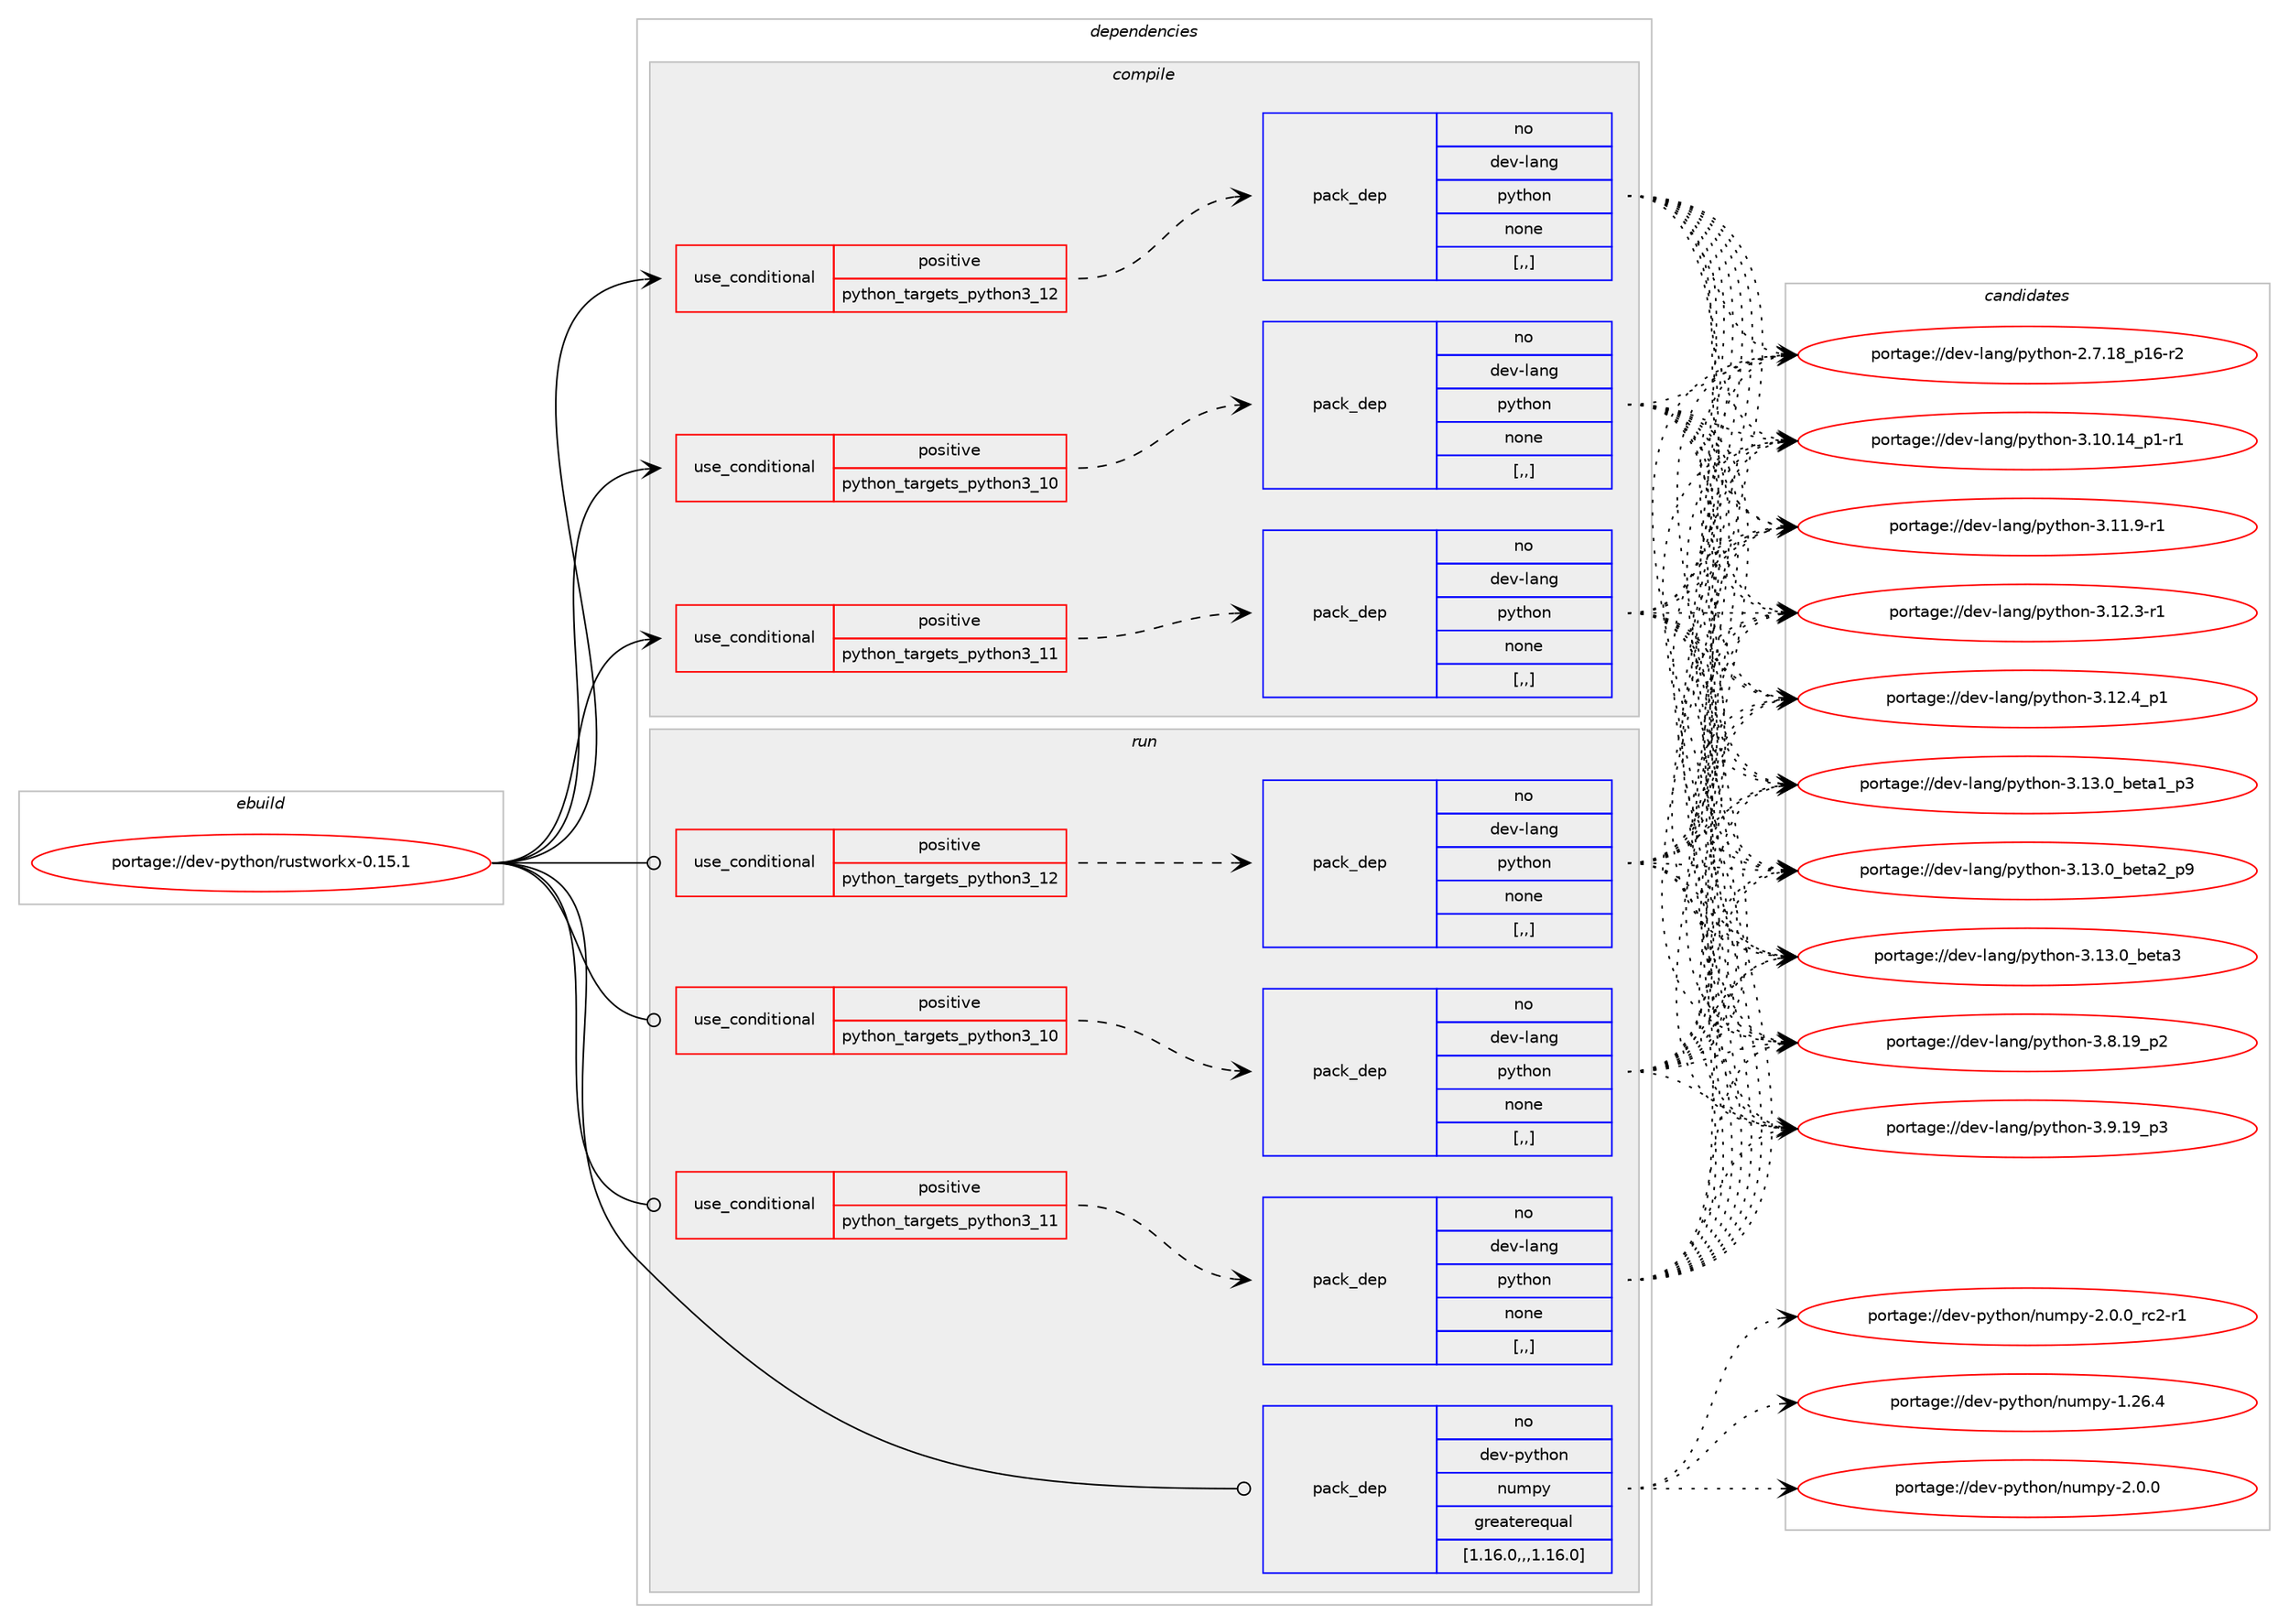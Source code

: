 digraph prolog {

# *************
# Graph options
# *************

newrank=true;
concentrate=true;
compound=true;
graph [rankdir=LR,fontname=Helvetica,fontsize=10,ranksep=1.5];#, ranksep=2.5, nodesep=0.2];
edge  [arrowhead=vee];
node  [fontname=Helvetica,fontsize=10];

# **********
# The ebuild
# **********

subgraph cluster_leftcol {
color=gray;
rank=same;
label=<<i>ebuild</i>>;
id [label="portage://dev-python/rustworkx-0.15.1", color=red, width=4, href="../dev-python/rustworkx-0.15.1.svg"];
}

# ****************
# The dependencies
# ****************

subgraph cluster_midcol {
color=gray;
label=<<i>dependencies</i>>;
subgraph cluster_compile {
fillcolor="#eeeeee";
style=filled;
label=<<i>compile</i>>;
subgraph cond37945 {
dependency158281 [label=<<TABLE BORDER="0" CELLBORDER="1" CELLSPACING="0" CELLPADDING="4"><TR><TD ROWSPAN="3" CELLPADDING="10">use_conditional</TD></TR><TR><TD>positive</TD></TR><TR><TD>python_targets_python3_10</TD></TR></TABLE>>, shape=none, color=red];
subgraph pack119098 {
dependency158282 [label=<<TABLE BORDER="0" CELLBORDER="1" CELLSPACING="0" CELLPADDING="4" WIDTH="220"><TR><TD ROWSPAN="6" CELLPADDING="30">pack_dep</TD></TR><TR><TD WIDTH="110">no</TD></TR><TR><TD>dev-lang</TD></TR><TR><TD>python</TD></TR><TR><TD>none</TD></TR><TR><TD>[,,]</TD></TR></TABLE>>, shape=none, color=blue];
}
dependency158281:e -> dependency158282:w [weight=20,style="dashed",arrowhead="vee"];
}
id:e -> dependency158281:w [weight=20,style="solid",arrowhead="vee"];
subgraph cond37946 {
dependency158283 [label=<<TABLE BORDER="0" CELLBORDER="1" CELLSPACING="0" CELLPADDING="4"><TR><TD ROWSPAN="3" CELLPADDING="10">use_conditional</TD></TR><TR><TD>positive</TD></TR><TR><TD>python_targets_python3_11</TD></TR></TABLE>>, shape=none, color=red];
subgraph pack119099 {
dependency158284 [label=<<TABLE BORDER="0" CELLBORDER="1" CELLSPACING="0" CELLPADDING="4" WIDTH="220"><TR><TD ROWSPAN="6" CELLPADDING="30">pack_dep</TD></TR><TR><TD WIDTH="110">no</TD></TR><TR><TD>dev-lang</TD></TR><TR><TD>python</TD></TR><TR><TD>none</TD></TR><TR><TD>[,,]</TD></TR></TABLE>>, shape=none, color=blue];
}
dependency158283:e -> dependency158284:w [weight=20,style="dashed",arrowhead="vee"];
}
id:e -> dependency158283:w [weight=20,style="solid",arrowhead="vee"];
subgraph cond37947 {
dependency158285 [label=<<TABLE BORDER="0" CELLBORDER="1" CELLSPACING="0" CELLPADDING="4"><TR><TD ROWSPAN="3" CELLPADDING="10">use_conditional</TD></TR><TR><TD>positive</TD></TR><TR><TD>python_targets_python3_12</TD></TR></TABLE>>, shape=none, color=red];
subgraph pack119100 {
dependency158286 [label=<<TABLE BORDER="0" CELLBORDER="1" CELLSPACING="0" CELLPADDING="4" WIDTH="220"><TR><TD ROWSPAN="6" CELLPADDING="30">pack_dep</TD></TR><TR><TD WIDTH="110">no</TD></TR><TR><TD>dev-lang</TD></TR><TR><TD>python</TD></TR><TR><TD>none</TD></TR><TR><TD>[,,]</TD></TR></TABLE>>, shape=none, color=blue];
}
dependency158285:e -> dependency158286:w [weight=20,style="dashed",arrowhead="vee"];
}
id:e -> dependency158285:w [weight=20,style="solid",arrowhead="vee"];
}
subgraph cluster_compileandrun {
fillcolor="#eeeeee";
style=filled;
label=<<i>compile and run</i>>;
}
subgraph cluster_run {
fillcolor="#eeeeee";
style=filled;
label=<<i>run</i>>;
subgraph cond37948 {
dependency158287 [label=<<TABLE BORDER="0" CELLBORDER="1" CELLSPACING="0" CELLPADDING="4"><TR><TD ROWSPAN="3" CELLPADDING="10">use_conditional</TD></TR><TR><TD>positive</TD></TR><TR><TD>python_targets_python3_10</TD></TR></TABLE>>, shape=none, color=red];
subgraph pack119101 {
dependency158288 [label=<<TABLE BORDER="0" CELLBORDER="1" CELLSPACING="0" CELLPADDING="4" WIDTH="220"><TR><TD ROWSPAN="6" CELLPADDING="30">pack_dep</TD></TR><TR><TD WIDTH="110">no</TD></TR><TR><TD>dev-lang</TD></TR><TR><TD>python</TD></TR><TR><TD>none</TD></TR><TR><TD>[,,]</TD></TR></TABLE>>, shape=none, color=blue];
}
dependency158287:e -> dependency158288:w [weight=20,style="dashed",arrowhead="vee"];
}
id:e -> dependency158287:w [weight=20,style="solid",arrowhead="odot"];
subgraph cond37949 {
dependency158289 [label=<<TABLE BORDER="0" CELLBORDER="1" CELLSPACING="0" CELLPADDING="4"><TR><TD ROWSPAN="3" CELLPADDING="10">use_conditional</TD></TR><TR><TD>positive</TD></TR><TR><TD>python_targets_python3_11</TD></TR></TABLE>>, shape=none, color=red];
subgraph pack119102 {
dependency158290 [label=<<TABLE BORDER="0" CELLBORDER="1" CELLSPACING="0" CELLPADDING="4" WIDTH="220"><TR><TD ROWSPAN="6" CELLPADDING="30">pack_dep</TD></TR><TR><TD WIDTH="110">no</TD></TR><TR><TD>dev-lang</TD></TR><TR><TD>python</TD></TR><TR><TD>none</TD></TR><TR><TD>[,,]</TD></TR></TABLE>>, shape=none, color=blue];
}
dependency158289:e -> dependency158290:w [weight=20,style="dashed",arrowhead="vee"];
}
id:e -> dependency158289:w [weight=20,style="solid",arrowhead="odot"];
subgraph cond37950 {
dependency158291 [label=<<TABLE BORDER="0" CELLBORDER="1" CELLSPACING="0" CELLPADDING="4"><TR><TD ROWSPAN="3" CELLPADDING="10">use_conditional</TD></TR><TR><TD>positive</TD></TR><TR><TD>python_targets_python3_12</TD></TR></TABLE>>, shape=none, color=red];
subgraph pack119103 {
dependency158292 [label=<<TABLE BORDER="0" CELLBORDER="1" CELLSPACING="0" CELLPADDING="4" WIDTH="220"><TR><TD ROWSPAN="6" CELLPADDING="30">pack_dep</TD></TR><TR><TD WIDTH="110">no</TD></TR><TR><TD>dev-lang</TD></TR><TR><TD>python</TD></TR><TR><TD>none</TD></TR><TR><TD>[,,]</TD></TR></TABLE>>, shape=none, color=blue];
}
dependency158291:e -> dependency158292:w [weight=20,style="dashed",arrowhead="vee"];
}
id:e -> dependency158291:w [weight=20,style="solid",arrowhead="odot"];
subgraph pack119104 {
dependency158293 [label=<<TABLE BORDER="0" CELLBORDER="1" CELLSPACING="0" CELLPADDING="4" WIDTH="220"><TR><TD ROWSPAN="6" CELLPADDING="30">pack_dep</TD></TR><TR><TD WIDTH="110">no</TD></TR><TR><TD>dev-python</TD></TR><TR><TD>numpy</TD></TR><TR><TD>greaterequal</TD></TR><TR><TD>[1.16.0,,,1.16.0]</TD></TR></TABLE>>, shape=none, color=blue];
}
id:e -> dependency158293:w [weight=20,style="solid",arrowhead="odot"];
}
}

# **************
# The candidates
# **************

subgraph cluster_choices {
rank=same;
color=gray;
label=<<i>candidates</i>>;

subgraph choice119098 {
color=black;
nodesep=1;
choice100101118451089711010347112121116104111110455046554649569511249544511450 [label="portage://dev-lang/python-2.7.18_p16-r2", color=red, width=4,href="../dev-lang/python-2.7.18_p16-r2.svg"];
choice100101118451089711010347112121116104111110455146494846495295112494511449 [label="portage://dev-lang/python-3.10.14_p1-r1", color=red, width=4,href="../dev-lang/python-3.10.14_p1-r1.svg"];
choice100101118451089711010347112121116104111110455146494946574511449 [label="portage://dev-lang/python-3.11.9-r1", color=red, width=4,href="../dev-lang/python-3.11.9-r1.svg"];
choice100101118451089711010347112121116104111110455146495046514511449 [label="portage://dev-lang/python-3.12.3-r1", color=red, width=4,href="../dev-lang/python-3.12.3-r1.svg"];
choice100101118451089711010347112121116104111110455146495046529511249 [label="portage://dev-lang/python-3.12.4_p1", color=red, width=4,href="../dev-lang/python-3.12.4_p1.svg"];
choice10010111845108971101034711212111610411111045514649514648959810111697499511251 [label="portage://dev-lang/python-3.13.0_beta1_p3", color=red, width=4,href="../dev-lang/python-3.13.0_beta1_p3.svg"];
choice10010111845108971101034711212111610411111045514649514648959810111697509511257 [label="portage://dev-lang/python-3.13.0_beta2_p9", color=red, width=4,href="../dev-lang/python-3.13.0_beta2_p9.svg"];
choice1001011184510897110103471121211161041111104551464951464895981011169751 [label="portage://dev-lang/python-3.13.0_beta3", color=red, width=4,href="../dev-lang/python-3.13.0_beta3.svg"];
choice100101118451089711010347112121116104111110455146564649579511250 [label="portage://dev-lang/python-3.8.19_p2", color=red, width=4,href="../dev-lang/python-3.8.19_p2.svg"];
choice100101118451089711010347112121116104111110455146574649579511251 [label="portage://dev-lang/python-3.9.19_p3", color=red, width=4,href="../dev-lang/python-3.9.19_p3.svg"];
dependency158282:e -> choice100101118451089711010347112121116104111110455046554649569511249544511450:w [style=dotted,weight="100"];
dependency158282:e -> choice100101118451089711010347112121116104111110455146494846495295112494511449:w [style=dotted,weight="100"];
dependency158282:e -> choice100101118451089711010347112121116104111110455146494946574511449:w [style=dotted,weight="100"];
dependency158282:e -> choice100101118451089711010347112121116104111110455146495046514511449:w [style=dotted,weight="100"];
dependency158282:e -> choice100101118451089711010347112121116104111110455146495046529511249:w [style=dotted,weight="100"];
dependency158282:e -> choice10010111845108971101034711212111610411111045514649514648959810111697499511251:w [style=dotted,weight="100"];
dependency158282:e -> choice10010111845108971101034711212111610411111045514649514648959810111697509511257:w [style=dotted,weight="100"];
dependency158282:e -> choice1001011184510897110103471121211161041111104551464951464895981011169751:w [style=dotted,weight="100"];
dependency158282:e -> choice100101118451089711010347112121116104111110455146564649579511250:w [style=dotted,weight="100"];
dependency158282:e -> choice100101118451089711010347112121116104111110455146574649579511251:w [style=dotted,weight="100"];
}
subgraph choice119099 {
color=black;
nodesep=1;
choice100101118451089711010347112121116104111110455046554649569511249544511450 [label="portage://dev-lang/python-2.7.18_p16-r2", color=red, width=4,href="../dev-lang/python-2.7.18_p16-r2.svg"];
choice100101118451089711010347112121116104111110455146494846495295112494511449 [label="portage://dev-lang/python-3.10.14_p1-r1", color=red, width=4,href="../dev-lang/python-3.10.14_p1-r1.svg"];
choice100101118451089711010347112121116104111110455146494946574511449 [label="portage://dev-lang/python-3.11.9-r1", color=red, width=4,href="../dev-lang/python-3.11.9-r1.svg"];
choice100101118451089711010347112121116104111110455146495046514511449 [label="portage://dev-lang/python-3.12.3-r1", color=red, width=4,href="../dev-lang/python-3.12.3-r1.svg"];
choice100101118451089711010347112121116104111110455146495046529511249 [label="portage://dev-lang/python-3.12.4_p1", color=red, width=4,href="../dev-lang/python-3.12.4_p1.svg"];
choice10010111845108971101034711212111610411111045514649514648959810111697499511251 [label="portage://dev-lang/python-3.13.0_beta1_p3", color=red, width=4,href="../dev-lang/python-3.13.0_beta1_p3.svg"];
choice10010111845108971101034711212111610411111045514649514648959810111697509511257 [label="portage://dev-lang/python-3.13.0_beta2_p9", color=red, width=4,href="../dev-lang/python-3.13.0_beta2_p9.svg"];
choice1001011184510897110103471121211161041111104551464951464895981011169751 [label="portage://dev-lang/python-3.13.0_beta3", color=red, width=4,href="../dev-lang/python-3.13.0_beta3.svg"];
choice100101118451089711010347112121116104111110455146564649579511250 [label="portage://dev-lang/python-3.8.19_p2", color=red, width=4,href="../dev-lang/python-3.8.19_p2.svg"];
choice100101118451089711010347112121116104111110455146574649579511251 [label="portage://dev-lang/python-3.9.19_p3", color=red, width=4,href="../dev-lang/python-3.9.19_p3.svg"];
dependency158284:e -> choice100101118451089711010347112121116104111110455046554649569511249544511450:w [style=dotted,weight="100"];
dependency158284:e -> choice100101118451089711010347112121116104111110455146494846495295112494511449:w [style=dotted,weight="100"];
dependency158284:e -> choice100101118451089711010347112121116104111110455146494946574511449:w [style=dotted,weight="100"];
dependency158284:e -> choice100101118451089711010347112121116104111110455146495046514511449:w [style=dotted,weight="100"];
dependency158284:e -> choice100101118451089711010347112121116104111110455146495046529511249:w [style=dotted,weight="100"];
dependency158284:e -> choice10010111845108971101034711212111610411111045514649514648959810111697499511251:w [style=dotted,weight="100"];
dependency158284:e -> choice10010111845108971101034711212111610411111045514649514648959810111697509511257:w [style=dotted,weight="100"];
dependency158284:e -> choice1001011184510897110103471121211161041111104551464951464895981011169751:w [style=dotted,weight="100"];
dependency158284:e -> choice100101118451089711010347112121116104111110455146564649579511250:w [style=dotted,weight="100"];
dependency158284:e -> choice100101118451089711010347112121116104111110455146574649579511251:w [style=dotted,weight="100"];
}
subgraph choice119100 {
color=black;
nodesep=1;
choice100101118451089711010347112121116104111110455046554649569511249544511450 [label="portage://dev-lang/python-2.7.18_p16-r2", color=red, width=4,href="../dev-lang/python-2.7.18_p16-r2.svg"];
choice100101118451089711010347112121116104111110455146494846495295112494511449 [label="portage://dev-lang/python-3.10.14_p1-r1", color=red, width=4,href="../dev-lang/python-3.10.14_p1-r1.svg"];
choice100101118451089711010347112121116104111110455146494946574511449 [label="portage://dev-lang/python-3.11.9-r1", color=red, width=4,href="../dev-lang/python-3.11.9-r1.svg"];
choice100101118451089711010347112121116104111110455146495046514511449 [label="portage://dev-lang/python-3.12.3-r1", color=red, width=4,href="../dev-lang/python-3.12.3-r1.svg"];
choice100101118451089711010347112121116104111110455146495046529511249 [label="portage://dev-lang/python-3.12.4_p1", color=red, width=4,href="../dev-lang/python-3.12.4_p1.svg"];
choice10010111845108971101034711212111610411111045514649514648959810111697499511251 [label="portage://dev-lang/python-3.13.0_beta1_p3", color=red, width=4,href="../dev-lang/python-3.13.0_beta1_p3.svg"];
choice10010111845108971101034711212111610411111045514649514648959810111697509511257 [label="portage://dev-lang/python-3.13.0_beta2_p9", color=red, width=4,href="../dev-lang/python-3.13.0_beta2_p9.svg"];
choice1001011184510897110103471121211161041111104551464951464895981011169751 [label="portage://dev-lang/python-3.13.0_beta3", color=red, width=4,href="../dev-lang/python-3.13.0_beta3.svg"];
choice100101118451089711010347112121116104111110455146564649579511250 [label="portage://dev-lang/python-3.8.19_p2", color=red, width=4,href="../dev-lang/python-3.8.19_p2.svg"];
choice100101118451089711010347112121116104111110455146574649579511251 [label="portage://dev-lang/python-3.9.19_p3", color=red, width=4,href="../dev-lang/python-3.9.19_p3.svg"];
dependency158286:e -> choice100101118451089711010347112121116104111110455046554649569511249544511450:w [style=dotted,weight="100"];
dependency158286:e -> choice100101118451089711010347112121116104111110455146494846495295112494511449:w [style=dotted,weight="100"];
dependency158286:e -> choice100101118451089711010347112121116104111110455146494946574511449:w [style=dotted,weight="100"];
dependency158286:e -> choice100101118451089711010347112121116104111110455146495046514511449:w [style=dotted,weight="100"];
dependency158286:e -> choice100101118451089711010347112121116104111110455146495046529511249:w [style=dotted,weight="100"];
dependency158286:e -> choice10010111845108971101034711212111610411111045514649514648959810111697499511251:w [style=dotted,weight="100"];
dependency158286:e -> choice10010111845108971101034711212111610411111045514649514648959810111697509511257:w [style=dotted,weight="100"];
dependency158286:e -> choice1001011184510897110103471121211161041111104551464951464895981011169751:w [style=dotted,weight="100"];
dependency158286:e -> choice100101118451089711010347112121116104111110455146564649579511250:w [style=dotted,weight="100"];
dependency158286:e -> choice100101118451089711010347112121116104111110455146574649579511251:w [style=dotted,weight="100"];
}
subgraph choice119101 {
color=black;
nodesep=1;
choice100101118451089711010347112121116104111110455046554649569511249544511450 [label="portage://dev-lang/python-2.7.18_p16-r2", color=red, width=4,href="../dev-lang/python-2.7.18_p16-r2.svg"];
choice100101118451089711010347112121116104111110455146494846495295112494511449 [label="portage://dev-lang/python-3.10.14_p1-r1", color=red, width=4,href="../dev-lang/python-3.10.14_p1-r1.svg"];
choice100101118451089711010347112121116104111110455146494946574511449 [label="portage://dev-lang/python-3.11.9-r1", color=red, width=4,href="../dev-lang/python-3.11.9-r1.svg"];
choice100101118451089711010347112121116104111110455146495046514511449 [label="portage://dev-lang/python-3.12.3-r1", color=red, width=4,href="../dev-lang/python-3.12.3-r1.svg"];
choice100101118451089711010347112121116104111110455146495046529511249 [label="portage://dev-lang/python-3.12.4_p1", color=red, width=4,href="../dev-lang/python-3.12.4_p1.svg"];
choice10010111845108971101034711212111610411111045514649514648959810111697499511251 [label="portage://dev-lang/python-3.13.0_beta1_p3", color=red, width=4,href="../dev-lang/python-3.13.0_beta1_p3.svg"];
choice10010111845108971101034711212111610411111045514649514648959810111697509511257 [label="portage://dev-lang/python-3.13.0_beta2_p9", color=red, width=4,href="../dev-lang/python-3.13.0_beta2_p9.svg"];
choice1001011184510897110103471121211161041111104551464951464895981011169751 [label="portage://dev-lang/python-3.13.0_beta3", color=red, width=4,href="../dev-lang/python-3.13.0_beta3.svg"];
choice100101118451089711010347112121116104111110455146564649579511250 [label="portage://dev-lang/python-3.8.19_p2", color=red, width=4,href="../dev-lang/python-3.8.19_p2.svg"];
choice100101118451089711010347112121116104111110455146574649579511251 [label="portage://dev-lang/python-3.9.19_p3", color=red, width=4,href="../dev-lang/python-3.9.19_p3.svg"];
dependency158288:e -> choice100101118451089711010347112121116104111110455046554649569511249544511450:w [style=dotted,weight="100"];
dependency158288:e -> choice100101118451089711010347112121116104111110455146494846495295112494511449:w [style=dotted,weight="100"];
dependency158288:e -> choice100101118451089711010347112121116104111110455146494946574511449:w [style=dotted,weight="100"];
dependency158288:e -> choice100101118451089711010347112121116104111110455146495046514511449:w [style=dotted,weight="100"];
dependency158288:e -> choice100101118451089711010347112121116104111110455146495046529511249:w [style=dotted,weight="100"];
dependency158288:e -> choice10010111845108971101034711212111610411111045514649514648959810111697499511251:w [style=dotted,weight="100"];
dependency158288:e -> choice10010111845108971101034711212111610411111045514649514648959810111697509511257:w [style=dotted,weight="100"];
dependency158288:e -> choice1001011184510897110103471121211161041111104551464951464895981011169751:w [style=dotted,weight="100"];
dependency158288:e -> choice100101118451089711010347112121116104111110455146564649579511250:w [style=dotted,weight="100"];
dependency158288:e -> choice100101118451089711010347112121116104111110455146574649579511251:w [style=dotted,weight="100"];
}
subgraph choice119102 {
color=black;
nodesep=1;
choice100101118451089711010347112121116104111110455046554649569511249544511450 [label="portage://dev-lang/python-2.7.18_p16-r2", color=red, width=4,href="../dev-lang/python-2.7.18_p16-r2.svg"];
choice100101118451089711010347112121116104111110455146494846495295112494511449 [label="portage://dev-lang/python-3.10.14_p1-r1", color=red, width=4,href="../dev-lang/python-3.10.14_p1-r1.svg"];
choice100101118451089711010347112121116104111110455146494946574511449 [label="portage://dev-lang/python-3.11.9-r1", color=red, width=4,href="../dev-lang/python-3.11.9-r1.svg"];
choice100101118451089711010347112121116104111110455146495046514511449 [label="portage://dev-lang/python-3.12.3-r1", color=red, width=4,href="../dev-lang/python-3.12.3-r1.svg"];
choice100101118451089711010347112121116104111110455146495046529511249 [label="portage://dev-lang/python-3.12.4_p1", color=red, width=4,href="../dev-lang/python-3.12.4_p1.svg"];
choice10010111845108971101034711212111610411111045514649514648959810111697499511251 [label="portage://dev-lang/python-3.13.0_beta1_p3", color=red, width=4,href="../dev-lang/python-3.13.0_beta1_p3.svg"];
choice10010111845108971101034711212111610411111045514649514648959810111697509511257 [label="portage://dev-lang/python-3.13.0_beta2_p9", color=red, width=4,href="../dev-lang/python-3.13.0_beta2_p9.svg"];
choice1001011184510897110103471121211161041111104551464951464895981011169751 [label="portage://dev-lang/python-3.13.0_beta3", color=red, width=4,href="../dev-lang/python-3.13.0_beta3.svg"];
choice100101118451089711010347112121116104111110455146564649579511250 [label="portage://dev-lang/python-3.8.19_p2", color=red, width=4,href="../dev-lang/python-3.8.19_p2.svg"];
choice100101118451089711010347112121116104111110455146574649579511251 [label="portage://dev-lang/python-3.9.19_p3", color=red, width=4,href="../dev-lang/python-3.9.19_p3.svg"];
dependency158290:e -> choice100101118451089711010347112121116104111110455046554649569511249544511450:w [style=dotted,weight="100"];
dependency158290:e -> choice100101118451089711010347112121116104111110455146494846495295112494511449:w [style=dotted,weight="100"];
dependency158290:e -> choice100101118451089711010347112121116104111110455146494946574511449:w [style=dotted,weight="100"];
dependency158290:e -> choice100101118451089711010347112121116104111110455146495046514511449:w [style=dotted,weight="100"];
dependency158290:e -> choice100101118451089711010347112121116104111110455146495046529511249:w [style=dotted,weight="100"];
dependency158290:e -> choice10010111845108971101034711212111610411111045514649514648959810111697499511251:w [style=dotted,weight="100"];
dependency158290:e -> choice10010111845108971101034711212111610411111045514649514648959810111697509511257:w [style=dotted,weight="100"];
dependency158290:e -> choice1001011184510897110103471121211161041111104551464951464895981011169751:w [style=dotted,weight="100"];
dependency158290:e -> choice100101118451089711010347112121116104111110455146564649579511250:w [style=dotted,weight="100"];
dependency158290:e -> choice100101118451089711010347112121116104111110455146574649579511251:w [style=dotted,weight="100"];
}
subgraph choice119103 {
color=black;
nodesep=1;
choice100101118451089711010347112121116104111110455046554649569511249544511450 [label="portage://dev-lang/python-2.7.18_p16-r2", color=red, width=4,href="../dev-lang/python-2.7.18_p16-r2.svg"];
choice100101118451089711010347112121116104111110455146494846495295112494511449 [label="portage://dev-lang/python-3.10.14_p1-r1", color=red, width=4,href="../dev-lang/python-3.10.14_p1-r1.svg"];
choice100101118451089711010347112121116104111110455146494946574511449 [label="portage://dev-lang/python-3.11.9-r1", color=red, width=4,href="../dev-lang/python-3.11.9-r1.svg"];
choice100101118451089711010347112121116104111110455146495046514511449 [label="portage://dev-lang/python-3.12.3-r1", color=red, width=4,href="../dev-lang/python-3.12.3-r1.svg"];
choice100101118451089711010347112121116104111110455146495046529511249 [label="portage://dev-lang/python-3.12.4_p1", color=red, width=4,href="../dev-lang/python-3.12.4_p1.svg"];
choice10010111845108971101034711212111610411111045514649514648959810111697499511251 [label="portage://dev-lang/python-3.13.0_beta1_p3", color=red, width=4,href="../dev-lang/python-3.13.0_beta1_p3.svg"];
choice10010111845108971101034711212111610411111045514649514648959810111697509511257 [label="portage://dev-lang/python-3.13.0_beta2_p9", color=red, width=4,href="../dev-lang/python-3.13.0_beta2_p9.svg"];
choice1001011184510897110103471121211161041111104551464951464895981011169751 [label="portage://dev-lang/python-3.13.0_beta3", color=red, width=4,href="../dev-lang/python-3.13.0_beta3.svg"];
choice100101118451089711010347112121116104111110455146564649579511250 [label="portage://dev-lang/python-3.8.19_p2", color=red, width=4,href="../dev-lang/python-3.8.19_p2.svg"];
choice100101118451089711010347112121116104111110455146574649579511251 [label="portage://dev-lang/python-3.9.19_p3", color=red, width=4,href="../dev-lang/python-3.9.19_p3.svg"];
dependency158292:e -> choice100101118451089711010347112121116104111110455046554649569511249544511450:w [style=dotted,weight="100"];
dependency158292:e -> choice100101118451089711010347112121116104111110455146494846495295112494511449:w [style=dotted,weight="100"];
dependency158292:e -> choice100101118451089711010347112121116104111110455146494946574511449:w [style=dotted,weight="100"];
dependency158292:e -> choice100101118451089711010347112121116104111110455146495046514511449:w [style=dotted,weight="100"];
dependency158292:e -> choice100101118451089711010347112121116104111110455146495046529511249:w [style=dotted,weight="100"];
dependency158292:e -> choice10010111845108971101034711212111610411111045514649514648959810111697499511251:w [style=dotted,weight="100"];
dependency158292:e -> choice10010111845108971101034711212111610411111045514649514648959810111697509511257:w [style=dotted,weight="100"];
dependency158292:e -> choice1001011184510897110103471121211161041111104551464951464895981011169751:w [style=dotted,weight="100"];
dependency158292:e -> choice100101118451089711010347112121116104111110455146564649579511250:w [style=dotted,weight="100"];
dependency158292:e -> choice100101118451089711010347112121116104111110455146574649579511251:w [style=dotted,weight="100"];
}
subgraph choice119104 {
color=black;
nodesep=1;
choice100101118451121211161041111104711011710911212145494650544652 [label="portage://dev-python/numpy-1.26.4", color=red, width=4,href="../dev-python/numpy-1.26.4.svg"];
choice1001011184511212111610411111047110117109112121455046484648 [label="portage://dev-python/numpy-2.0.0", color=red, width=4,href="../dev-python/numpy-2.0.0.svg"];
choice10010111845112121116104111110471101171091121214550464846489511499504511449 [label="portage://dev-python/numpy-2.0.0_rc2-r1", color=red, width=4,href="../dev-python/numpy-2.0.0_rc2-r1.svg"];
dependency158293:e -> choice100101118451121211161041111104711011710911212145494650544652:w [style=dotted,weight="100"];
dependency158293:e -> choice1001011184511212111610411111047110117109112121455046484648:w [style=dotted,weight="100"];
dependency158293:e -> choice10010111845112121116104111110471101171091121214550464846489511499504511449:w [style=dotted,weight="100"];
}
}

}
